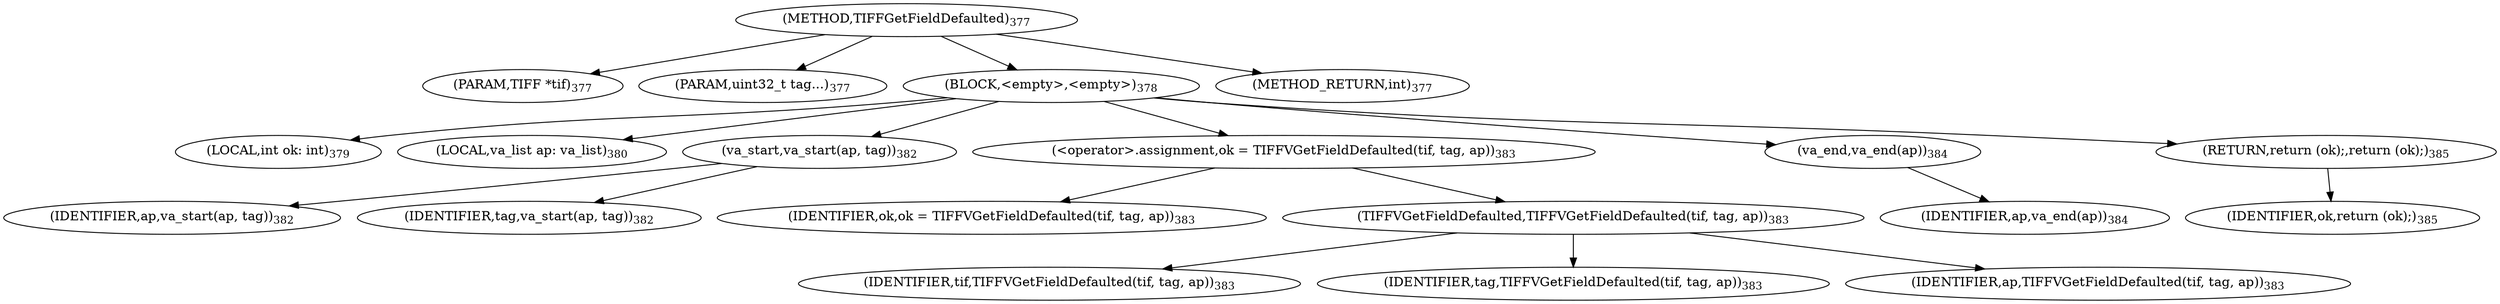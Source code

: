 digraph "TIFFGetFieldDefaulted" {  
"21489" [label = <(METHOD,TIFFGetFieldDefaulted)<SUB>377</SUB>> ]
"21490" [label = <(PARAM,TIFF *tif)<SUB>377</SUB>> ]
"21491" [label = <(PARAM,uint32_t tag...)<SUB>377</SUB>> ]
"21492" [label = <(BLOCK,&lt;empty&gt;,&lt;empty&gt;)<SUB>378</SUB>> ]
"21493" [label = <(LOCAL,int ok: int)<SUB>379</SUB>> ]
"21494" [label = <(LOCAL,va_list ap: va_list)<SUB>380</SUB>> ]
"21495" [label = <(va_start,va_start(ap, tag))<SUB>382</SUB>> ]
"21496" [label = <(IDENTIFIER,ap,va_start(ap, tag))<SUB>382</SUB>> ]
"21497" [label = <(IDENTIFIER,tag,va_start(ap, tag))<SUB>382</SUB>> ]
"21498" [label = <(&lt;operator&gt;.assignment,ok = TIFFVGetFieldDefaulted(tif, tag, ap))<SUB>383</SUB>> ]
"21499" [label = <(IDENTIFIER,ok,ok = TIFFVGetFieldDefaulted(tif, tag, ap))<SUB>383</SUB>> ]
"21500" [label = <(TIFFVGetFieldDefaulted,TIFFVGetFieldDefaulted(tif, tag, ap))<SUB>383</SUB>> ]
"21501" [label = <(IDENTIFIER,tif,TIFFVGetFieldDefaulted(tif, tag, ap))<SUB>383</SUB>> ]
"21502" [label = <(IDENTIFIER,tag,TIFFVGetFieldDefaulted(tif, tag, ap))<SUB>383</SUB>> ]
"21503" [label = <(IDENTIFIER,ap,TIFFVGetFieldDefaulted(tif, tag, ap))<SUB>383</SUB>> ]
"21504" [label = <(va_end,va_end(ap))<SUB>384</SUB>> ]
"21505" [label = <(IDENTIFIER,ap,va_end(ap))<SUB>384</SUB>> ]
"21506" [label = <(RETURN,return (ok);,return (ok);)<SUB>385</SUB>> ]
"21507" [label = <(IDENTIFIER,ok,return (ok);)<SUB>385</SUB>> ]
"21508" [label = <(METHOD_RETURN,int)<SUB>377</SUB>> ]
  "21489" -> "21490" 
  "21489" -> "21491" 
  "21489" -> "21492" 
  "21489" -> "21508" 
  "21492" -> "21493" 
  "21492" -> "21494" 
  "21492" -> "21495" 
  "21492" -> "21498" 
  "21492" -> "21504" 
  "21492" -> "21506" 
  "21495" -> "21496" 
  "21495" -> "21497" 
  "21498" -> "21499" 
  "21498" -> "21500" 
  "21500" -> "21501" 
  "21500" -> "21502" 
  "21500" -> "21503" 
  "21504" -> "21505" 
  "21506" -> "21507" 
}
